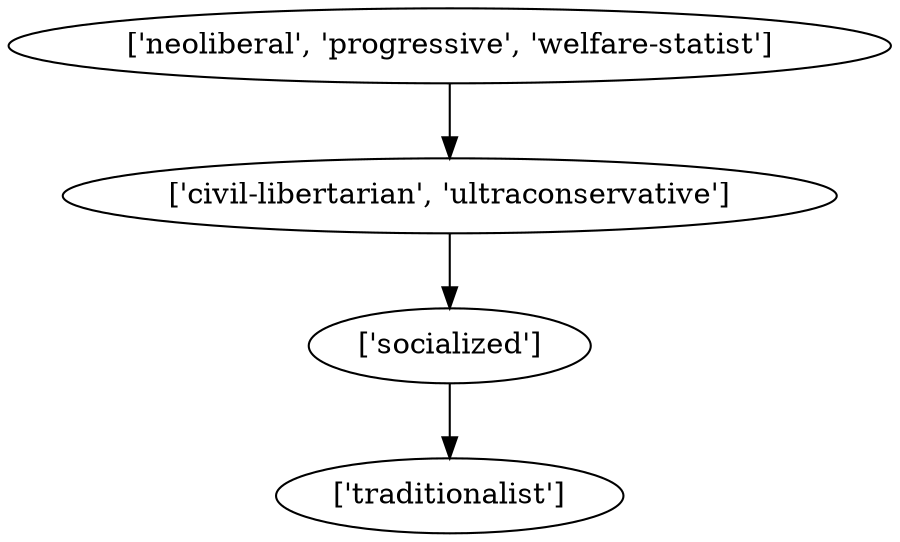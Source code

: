 strict digraph  {
	"['neoliberal', 'progressive', 'welfare-statist']" -> "['civil-libertarian', 'ultraconservative']";
	"['civil-libertarian', 'ultraconservative']" -> "['socialized']";
	"['socialized']" -> "['traditionalist']";
}
